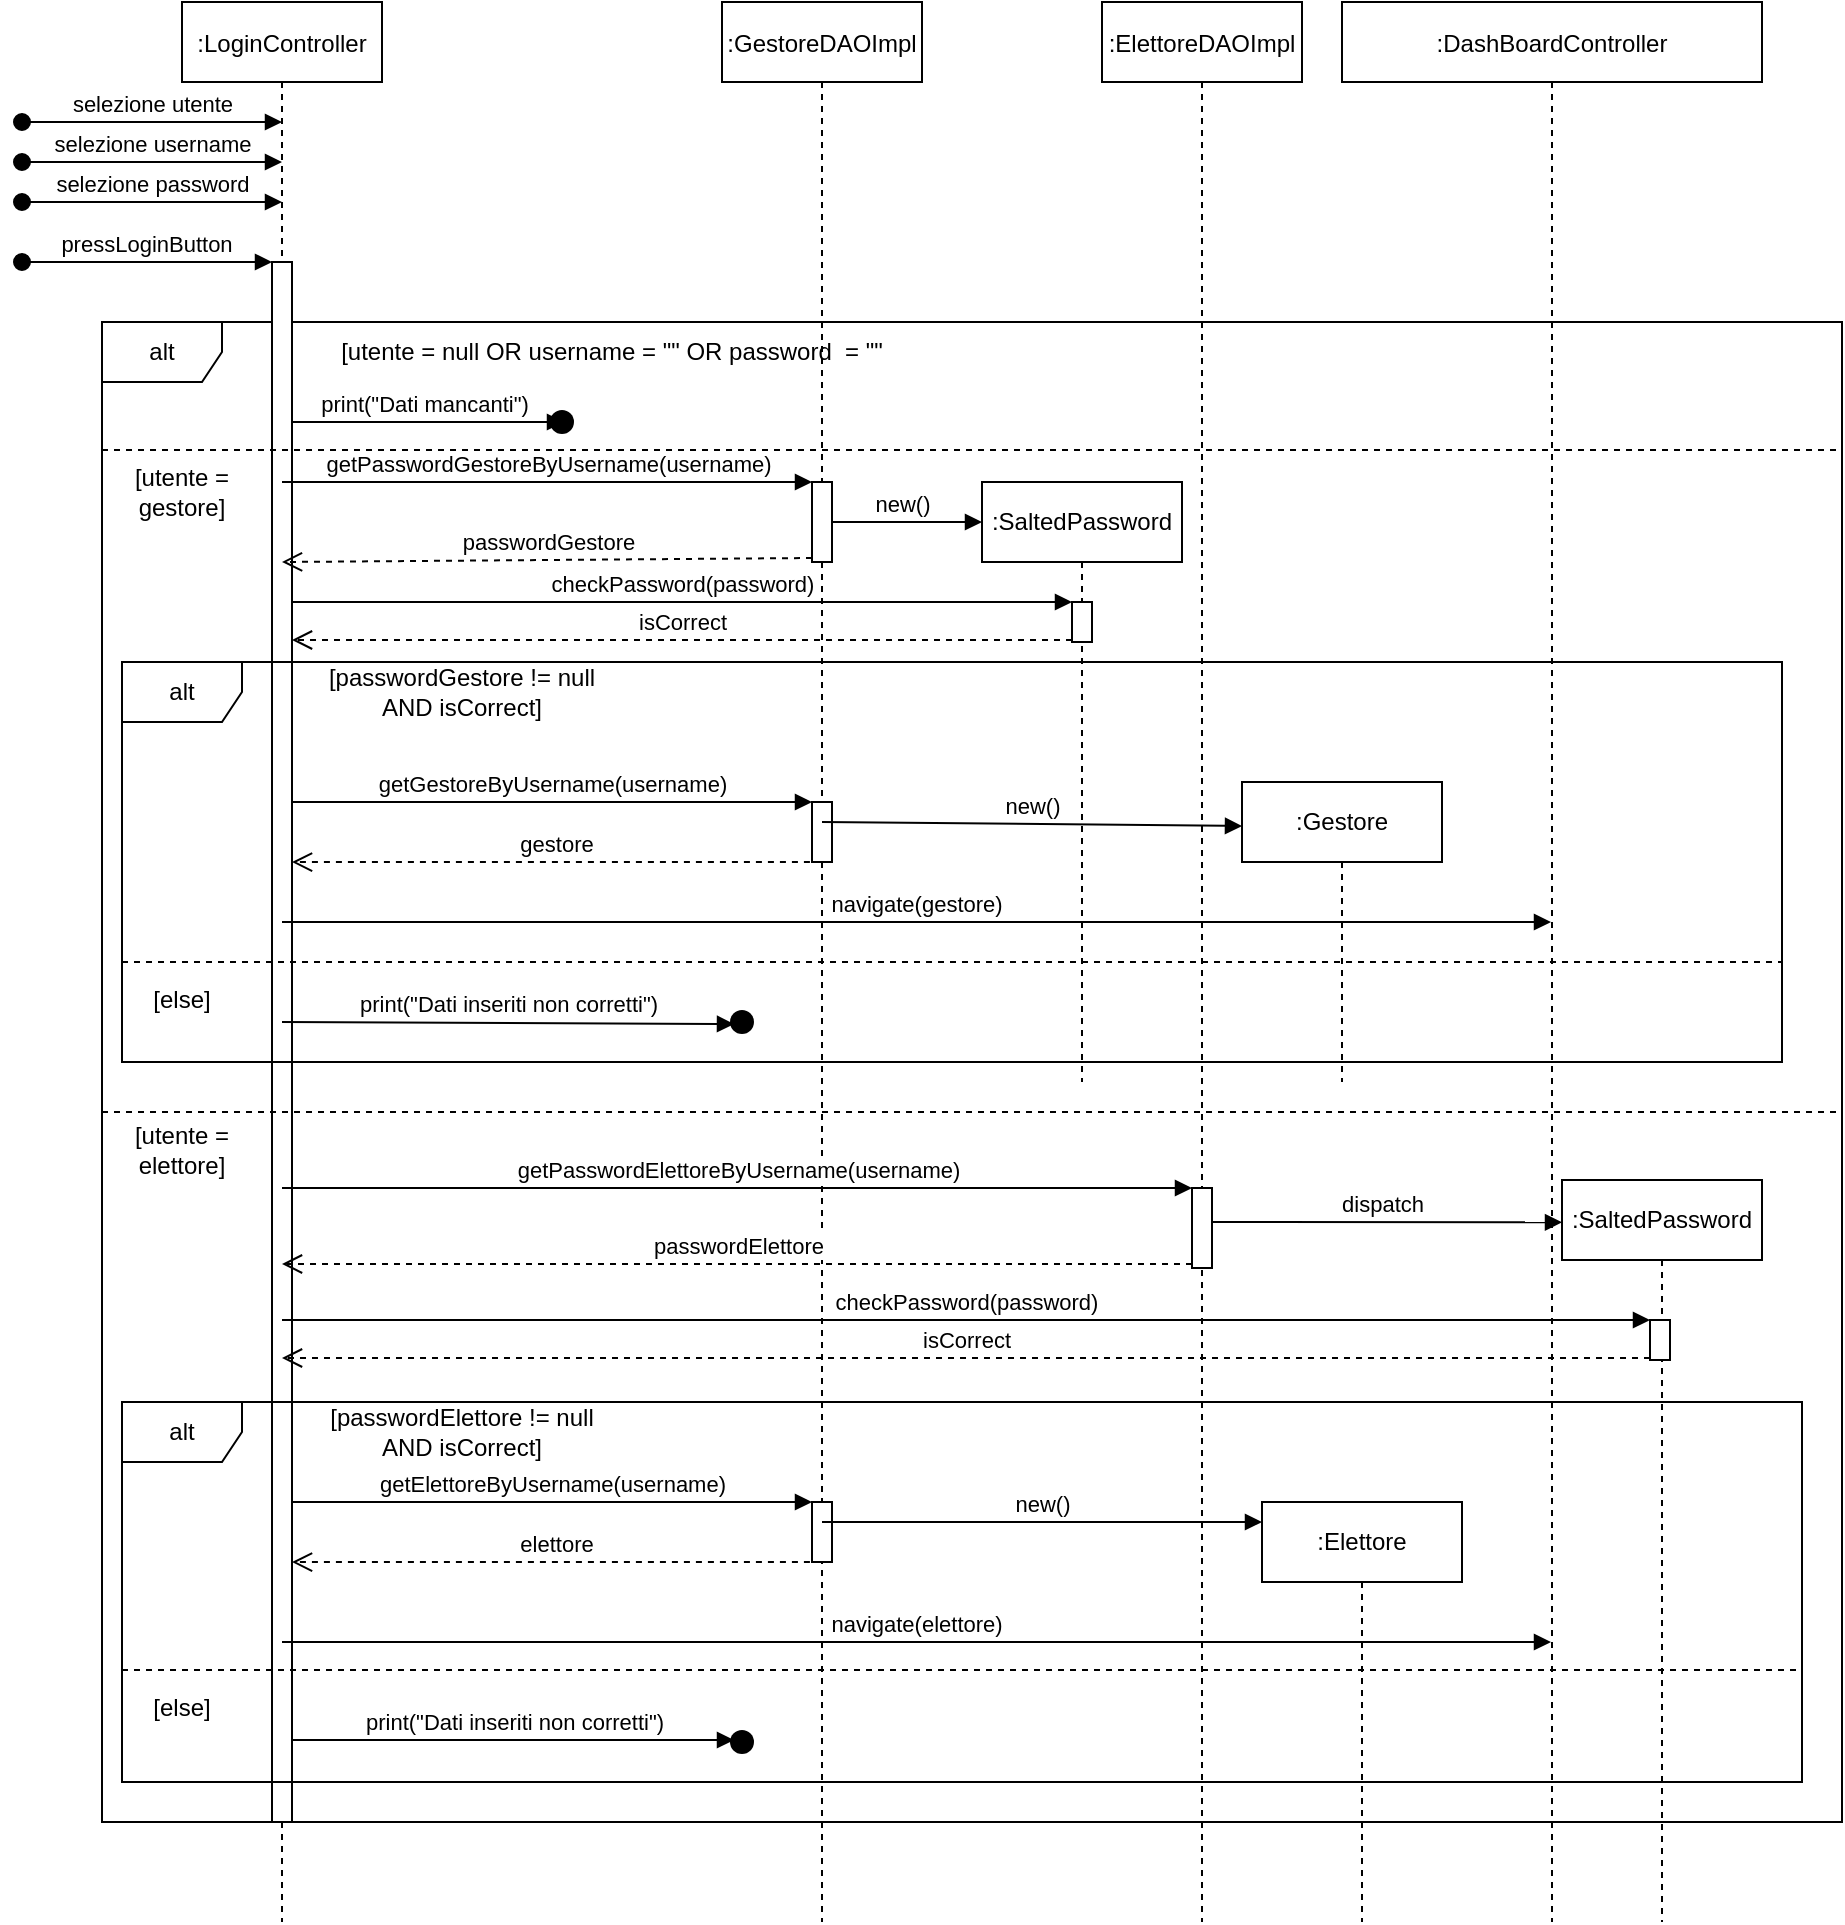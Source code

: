 <mxfile version="16.5.1" type="device"><diagram id="kgpKYQtTHZ0yAKxKKP6v" name="Page-1"><mxGraphModel dx="1296" dy="1206" grid="1" gridSize="10" guides="1" tooltips="1" connect="1" arrows="1" fold="1" page="1" pageScale="1" pageWidth="850" pageHeight="1100" math="0" shadow="0"><root><mxCell id="0"/><mxCell id="1" parent="0"/><mxCell id="0o_Y94iauyaKn3BgsupC-6" value="alt" style="shape=umlFrame;whiteSpace=wrap;html=1;" parent="1" vertex="1"><mxGeometry x="80" y="240" width="870" height="750" as="geometry"/></mxCell><mxCell id="3nuBFxr9cyL0pnOWT2aG-1" value=":LoginController" style="shape=umlLifeline;perimeter=lifelinePerimeter;container=1;collapsible=0;recursiveResize=0;rounded=0;shadow=0;strokeWidth=1;" parent="1" vertex="1"><mxGeometry x="120" y="80" width="100" height="960" as="geometry"/></mxCell><mxCell id="3nuBFxr9cyL0pnOWT2aG-3" value="pressLoginButton" style="verticalAlign=bottom;startArrow=oval;endArrow=block;startSize=8;shadow=0;strokeWidth=1;" parent="3nuBFxr9cyL0pnOWT2aG-1" target="3nuBFxr9cyL0pnOWT2aG-2" edge="1"><mxGeometry relative="1" as="geometry"><mxPoint x="-80" y="130" as="sourcePoint"/></mxGeometry></mxCell><mxCell id="0o_Y94iauyaKn3BgsupC-3" value="selezione utente" style="html=1;verticalAlign=bottom;startArrow=oval;startFill=1;endArrow=block;startSize=8;rounded=0;" parent="3nuBFxr9cyL0pnOWT2aG-1" edge="1"><mxGeometry width="60" relative="1" as="geometry"><mxPoint x="-80" y="60" as="sourcePoint"/><mxPoint x="50" y="60" as="targetPoint"/></mxGeometry></mxCell><mxCell id="0o_Y94iauyaKn3BgsupC-7" value="print(&quot;Dati mancanti&quot;)" style="html=1;verticalAlign=bottom;endArrow=block;rounded=0;" parent="3nuBFxr9cyL0pnOWT2aG-1" edge="1"><mxGeometry width="80" relative="1" as="geometry"><mxPoint x="50" y="210" as="sourcePoint"/><mxPoint x="191" y="210" as="targetPoint"/></mxGeometry></mxCell><mxCell id="3nuBFxr9cyL0pnOWT2aG-2" value="" style="points=[];perimeter=orthogonalPerimeter;rounded=0;shadow=0;strokeWidth=1;" parent="3nuBFxr9cyL0pnOWT2aG-1" vertex="1"><mxGeometry x="45" y="130" width="10" height="780" as="geometry"/></mxCell><mxCell id="0o_Y94iauyaKn3BgsupC-30" value="[utente = null OR username = &quot;&quot; OR password&amp;nbsp; = &quot;&quot;" style="text;html=1;strokeColor=none;fillColor=none;align=center;verticalAlign=middle;whiteSpace=wrap;rounded=0;dashed=1;" parent="3nuBFxr9cyL0pnOWT2aG-1" vertex="1"><mxGeometry x="60" y="160" width="310" height="30" as="geometry"/></mxCell><mxCell id="3nuBFxr9cyL0pnOWT2aG-5" value=":GestoreDAOImpl" style="shape=umlLifeline;perimeter=lifelinePerimeter;container=1;collapsible=0;recursiveResize=0;rounded=0;shadow=0;strokeWidth=1;" parent="1" vertex="1"><mxGeometry x="390" y="80" width="100" height="960" as="geometry"/></mxCell><mxCell id="0o_Y94iauyaKn3BgsupC-13" value="new()" style="html=1;verticalAlign=bottom;endArrow=block;rounded=0;" parent="3nuBFxr9cyL0pnOWT2aG-5" edge="1"><mxGeometry width="80" relative="1" as="geometry"><mxPoint x="50" y="260" as="sourcePoint"/><mxPoint x="130" y="260" as="targetPoint"/></mxGeometry></mxCell><mxCell id="0o_Y94iauyaKn3BgsupC-49" value="" style="html=1;points=[];perimeter=orthogonalPerimeter;" parent="3nuBFxr9cyL0pnOWT2aG-5" vertex="1"><mxGeometry x="45" y="240" width="10" height="40" as="geometry"/></mxCell><mxCell id="0o_Y94iauyaKn3BgsupC-50" value="getPasswordGestoreByUsername(username)" style="html=1;verticalAlign=bottom;endArrow=block;entryX=0;entryY=0;rounded=0;" parent="3nuBFxr9cyL0pnOWT2aG-5" target="0o_Y94iauyaKn3BgsupC-49" edge="1"><mxGeometry relative="1" as="geometry"><mxPoint x="-220" y="240" as="sourcePoint"/></mxGeometry></mxCell><mxCell id="0o_Y94iauyaKn3BgsupC-51" value="passwordGestore" style="html=1;verticalAlign=bottom;endArrow=open;dashed=1;endSize=8;exitX=0;exitY=0.95;rounded=0;" parent="3nuBFxr9cyL0pnOWT2aG-5" source="0o_Y94iauyaKn3BgsupC-49" edge="1"><mxGeometry relative="1" as="geometry"><mxPoint x="-220" y="280" as="targetPoint"/></mxGeometry></mxCell><mxCell id="0o_Y94iauyaKn3BgsupC-4" value="selezione username" style="html=1;verticalAlign=bottom;startArrow=oval;startFill=1;endArrow=block;startSize=8;rounded=0;" parent="1" edge="1"><mxGeometry width="60" relative="1" as="geometry"><mxPoint x="40" y="160" as="sourcePoint"/><mxPoint x="170" y="160" as="targetPoint"/></mxGeometry></mxCell><mxCell id="0o_Y94iauyaKn3BgsupC-5" value="selezione password" style="html=1;verticalAlign=bottom;startArrow=oval;startFill=1;endArrow=block;startSize=8;rounded=0;" parent="1" edge="1"><mxGeometry width="60" relative="1" as="geometry"><mxPoint x="40" y="180" as="sourcePoint"/><mxPoint x="170" y="180" as="targetPoint"/></mxGeometry></mxCell><mxCell id="0o_Y94iauyaKn3BgsupC-8" value="" style="ellipse;html=1;shape=endState;fillColor=#000000;strokeColor=none;" parent="1" vertex="1"><mxGeometry x="300" y="280" width="20" height="20" as="geometry"/></mxCell><mxCell id="0o_Y94iauyaKn3BgsupC-12" value=":SaltedPassword" style="shape=umlLifeline;perimeter=lifelinePerimeter;whiteSpace=wrap;html=1;container=1;collapsible=0;recursiveResize=0;outlineConnect=0;" parent="1" vertex="1"><mxGeometry x="520" y="320" width="100" height="300" as="geometry"/></mxCell><mxCell id="0o_Y94iauyaKn3BgsupC-14" value="" style="html=1;points=[];perimeter=orthogonalPerimeter;" parent="0o_Y94iauyaKn3BgsupC-12" vertex="1"><mxGeometry x="45" y="60" width="10" height="20" as="geometry"/></mxCell><mxCell id="0o_Y94iauyaKn3BgsupC-15" value="checkPassword(password)" style="html=1;verticalAlign=bottom;endArrow=block;entryX=0;entryY=0;rounded=0;" parent="1" source="3nuBFxr9cyL0pnOWT2aG-2" target="0o_Y94iauyaKn3BgsupC-14" edge="1"><mxGeometry relative="1" as="geometry"><mxPoint x="495" y="380" as="sourcePoint"/></mxGeometry></mxCell><mxCell id="0o_Y94iauyaKn3BgsupC-16" value="isCorrect" style="html=1;verticalAlign=bottom;endArrow=open;dashed=1;endSize=8;exitX=0;exitY=0.95;rounded=0;" parent="1" source="0o_Y94iauyaKn3BgsupC-14" target="3nuBFxr9cyL0pnOWT2aG-2" edge="1"><mxGeometry relative="1" as="geometry"><mxPoint x="495" y="456" as="targetPoint"/></mxGeometry></mxCell><mxCell id="0o_Y94iauyaKn3BgsupC-17" value="alt" style="shape=umlFrame;whiteSpace=wrap;html=1;" parent="1" vertex="1"><mxGeometry x="90" y="410" width="830" height="200" as="geometry"/></mxCell><mxCell id="0o_Y94iauyaKn3BgsupC-19" value="" style="html=1;points=[];perimeter=orthogonalPerimeter;" parent="1" vertex="1"><mxGeometry x="435" y="480" width="10" height="30" as="geometry"/></mxCell><mxCell id="0o_Y94iauyaKn3BgsupC-20" value="getGestoreByUsername(username)" style="html=1;verticalAlign=bottom;endArrow=block;entryX=0;entryY=0;rounded=0;" parent="1" source="3nuBFxr9cyL0pnOWT2aG-2" target="0o_Y94iauyaKn3BgsupC-19" edge="1"><mxGeometry relative="1" as="geometry"><mxPoint x="365" y="480" as="sourcePoint"/></mxGeometry></mxCell><mxCell id="0o_Y94iauyaKn3BgsupC-21" value="gestore" style="html=1;verticalAlign=bottom;endArrow=open;dashed=1;endSize=8;rounded=0;exitX=0.496;exitY=1.002;exitDx=0;exitDy=0;exitPerimeter=0;" parent="1" source="0o_Y94iauyaKn3BgsupC-19" target="3nuBFxr9cyL0pnOWT2aG-2" edge="1"><mxGeometry relative="1" as="geometry"><mxPoint x="365" y="556" as="targetPoint"/></mxGeometry></mxCell><mxCell id="0o_Y94iauyaKn3BgsupC-23" value=":Gestore" style="shape=umlLifeline;perimeter=lifelinePerimeter;whiteSpace=wrap;html=1;container=1;collapsible=0;recursiveResize=0;outlineConnect=0;" parent="1" vertex="1"><mxGeometry x="650" y="470" width="100" height="150" as="geometry"/></mxCell><mxCell id="0o_Y94iauyaKn3BgsupC-24" value="new()" style="html=1;verticalAlign=bottom;endArrow=block;rounded=0;" parent="1" edge="1"><mxGeometry width="80" relative="1" as="geometry"><mxPoint x="440" y="490" as="sourcePoint"/><mxPoint x="650" y="492" as="targetPoint"/></mxGeometry></mxCell><mxCell id="0o_Y94iauyaKn3BgsupC-25" value="navigate(gestore)" style="html=1;verticalAlign=bottom;endArrow=block;rounded=0;" parent="1" target="0o_Y94iauyaKn3BgsupC-1" edge="1"><mxGeometry width="80" relative="1" as="geometry"><mxPoint x="170" y="540" as="sourcePoint"/><mxPoint x="250" y="540" as="targetPoint"/></mxGeometry></mxCell><mxCell id="0o_Y94iauyaKn3BgsupC-1" value=":DashBoardController" style="shape=umlLifeline;perimeter=lifelinePerimeter;container=1;collapsible=0;recursiveResize=0;rounded=0;shadow=0;strokeWidth=1;" parent="1" vertex="1"><mxGeometry x="700" y="80" width="210" height="960" as="geometry"/></mxCell><mxCell id="0o_Y94iauyaKn3BgsupC-44" value=":SaltedPassword" style="shape=umlLifeline;perimeter=lifelinePerimeter;whiteSpace=wrap;html=1;container=1;collapsible=0;recursiveResize=0;outlineConnect=0;" parent="0o_Y94iauyaKn3BgsupC-1" vertex="1"><mxGeometry x="110" y="589" width="100" height="371" as="geometry"/></mxCell><mxCell id="0o_Y94iauyaKn3BgsupC-26" value="print(&quot;Dati inseriti non corretti&quot;)" style="html=1;verticalAlign=bottom;endArrow=block;rounded=0;" parent="1" edge="1"><mxGeometry width="80" relative="1" as="geometry"><mxPoint x="170" y="590.0" as="sourcePoint"/><mxPoint x="396" y="591" as="targetPoint"/></mxGeometry></mxCell><mxCell id="0o_Y94iauyaKn3BgsupC-27" value="" style="ellipse;html=1;shape=endState;fillColor=#000000;strokeColor=none;" parent="1" vertex="1"><mxGeometry x="390" y="580" width="20" height="20" as="geometry"/></mxCell><mxCell id="0o_Y94iauyaKn3BgsupC-28" value="" style="line;strokeWidth=1;fillColor=none;align=left;verticalAlign=middle;spacingTop=-1;spacingLeft=3;spacingRight=3;rotatable=0;labelPosition=right;points=[];portConstraint=eastwest;dashed=1;" parent="1" vertex="1"><mxGeometry x="90" y="556" width="830" height="8" as="geometry"/></mxCell><mxCell id="0o_Y94iauyaKn3BgsupC-29" value="" style="line;strokeWidth=1;fillColor=none;align=left;verticalAlign=middle;spacingTop=-1;spacingLeft=3;spacingRight=3;rotatable=0;labelPosition=right;points=[];portConstraint=eastwest;dashed=1;" parent="1" vertex="1"><mxGeometry x="80" y="300" width="870" height="8" as="geometry"/></mxCell><mxCell id="0o_Y94iauyaKn3BgsupC-31" value="[utente = gestore]" style="text;html=1;strokeColor=none;fillColor=none;align=center;verticalAlign=middle;whiteSpace=wrap;rounded=0;dashed=1;" parent="1" vertex="1"><mxGeometry x="90" y="310" width="60" height="30" as="geometry"/></mxCell><mxCell id="0o_Y94iauyaKn3BgsupC-32" value="[passwordGestore != null AND isCorrect]" style="text;html=1;strokeColor=none;fillColor=none;align=center;verticalAlign=middle;whiteSpace=wrap;rounded=0;dashed=1;" parent="1" vertex="1"><mxGeometry x="180" y="410" width="160" height="30" as="geometry"/></mxCell><mxCell id="0o_Y94iauyaKn3BgsupC-33" value="[else]" style="text;html=1;strokeColor=none;fillColor=none;align=center;verticalAlign=middle;whiteSpace=wrap;rounded=0;dashed=1;" parent="1" vertex="1"><mxGeometry x="90" y="564" width="60" height="30" as="geometry"/></mxCell><mxCell id="0o_Y94iauyaKn3BgsupC-34" value="" style="line;strokeWidth=1;fillColor=none;align=left;verticalAlign=middle;spacingTop=-1;spacingLeft=3;spacingRight=3;rotatable=0;labelPosition=right;points=[];portConstraint=eastwest;dashed=1;" parent="1" vertex="1"><mxGeometry x="80" y="631" width="870" height="8" as="geometry"/></mxCell><mxCell id="0o_Y94iauyaKn3BgsupC-35" value="[utente = elettore]" style="text;html=1;strokeColor=none;fillColor=none;align=center;verticalAlign=middle;whiteSpace=wrap;rounded=0;dashed=1;" parent="1" vertex="1"><mxGeometry x="90" y="639" width="60" height="30" as="geometry"/></mxCell><mxCell id="0o_Y94iauyaKn3BgsupC-36" value=":ElettoreDAOImpl" style="shape=umlLifeline;perimeter=lifelinePerimeter;container=1;collapsible=0;recursiveResize=0;rounded=0;shadow=0;strokeWidth=1;" parent="1" vertex="1"><mxGeometry x="580" y="80" width="100" height="960" as="geometry"/></mxCell><mxCell id="0o_Y94iauyaKn3BgsupC-45" value="dispatch" style="html=1;verticalAlign=bottom;endArrow=block;rounded=0;entryX=0;entryY=0.057;entryDx=0;entryDy=0;entryPerimeter=0;" parent="0o_Y94iauyaKn3BgsupC-36" target="0o_Y94iauyaKn3BgsupC-44" edge="1"><mxGeometry width="80" relative="1" as="geometry"><mxPoint x="50" y="610" as="sourcePoint"/><mxPoint x="130" y="610" as="targetPoint"/></mxGeometry></mxCell><mxCell id="0o_Y94iauyaKn3BgsupC-9" value="" style="html=1;points=[];perimeter=orthogonalPerimeter;" parent="1" vertex="1"><mxGeometry x="625" y="673" width="10" height="40" as="geometry"/></mxCell><mxCell id="0o_Y94iauyaKn3BgsupC-10" value="getPasswordElettoreByUsername(username)" style="html=1;verticalAlign=bottom;endArrow=block;entryX=0;entryY=0;rounded=0;" parent="1" source="3nuBFxr9cyL0pnOWT2aG-1" target="0o_Y94iauyaKn3BgsupC-9" edge="1"><mxGeometry relative="1" as="geometry"><mxPoint x="365" y="673.0" as="sourcePoint"/></mxGeometry></mxCell><mxCell id="0o_Y94iauyaKn3BgsupC-11" value="passwordElettore" style="html=1;verticalAlign=bottom;endArrow=open;dashed=1;endSize=8;exitX=0;exitY=0.95;rounded=0;" parent="1" source="0o_Y94iauyaKn3BgsupC-9" target="3nuBFxr9cyL0pnOWT2aG-1" edge="1"><mxGeometry relative="1" as="geometry"><mxPoint x="365" y="711.0" as="targetPoint"/></mxGeometry></mxCell><mxCell id="0o_Y94iauyaKn3BgsupC-46" value="" style="html=1;points=[];perimeter=orthogonalPerimeter;" parent="1" vertex="1"><mxGeometry x="854" y="739" width="10" height="20" as="geometry"/></mxCell><mxCell id="0o_Y94iauyaKn3BgsupC-47" value="checkPassword(password)" style="html=1;verticalAlign=bottom;endArrow=block;entryX=0;entryY=0;rounded=0;" parent="1" source="3nuBFxr9cyL0pnOWT2aG-1" target="0o_Y94iauyaKn3BgsupC-46" edge="1"><mxGeometry relative="1" as="geometry"><mxPoint x="464" y="739.0" as="sourcePoint"/></mxGeometry></mxCell><mxCell id="0o_Y94iauyaKn3BgsupC-48" value="isCorrect" style="html=1;verticalAlign=bottom;endArrow=open;dashed=1;endSize=8;exitX=0;exitY=0.95;rounded=0;" parent="1" source="0o_Y94iauyaKn3BgsupC-46" target="3nuBFxr9cyL0pnOWT2aG-1" edge="1"><mxGeometry relative="1" as="geometry"><mxPoint x="464" y="758" as="targetPoint"/></mxGeometry></mxCell><mxCell id="0o_Y94iauyaKn3BgsupC-53" value="alt" style="shape=umlFrame;whiteSpace=wrap;html=1;" parent="1" vertex="1"><mxGeometry x="90" y="780" width="840" height="190" as="geometry"/></mxCell><mxCell id="0o_Y94iauyaKn3BgsupC-54" value="[passwordElettore != null AND isCorrect]" style="text;html=1;strokeColor=none;fillColor=none;align=center;verticalAlign=middle;whiteSpace=wrap;rounded=0;dashed=1;" parent="1" vertex="1"><mxGeometry x="180" y="780" width="160" height="30" as="geometry"/></mxCell><mxCell id="0o_Y94iauyaKn3BgsupC-57" value="" style="html=1;points=[];perimeter=orthogonalPerimeter;" parent="1" vertex="1"><mxGeometry x="435" y="830" width="10" height="30" as="geometry"/></mxCell><mxCell id="0o_Y94iauyaKn3BgsupC-58" value="getElettoreByUsername(username)" style="html=1;verticalAlign=bottom;endArrow=block;entryX=0;entryY=0;rounded=0;" parent="1" target="0o_Y94iauyaKn3BgsupC-57" edge="1"><mxGeometry relative="1" as="geometry"><mxPoint x="175" y="830" as="sourcePoint"/></mxGeometry></mxCell><mxCell id="0o_Y94iauyaKn3BgsupC-59" value="elettore" style="html=1;verticalAlign=bottom;endArrow=open;dashed=1;endSize=8;rounded=0;exitX=0.496;exitY=1.002;exitDx=0;exitDy=0;exitPerimeter=0;" parent="1" source="0o_Y94iauyaKn3BgsupC-57" edge="1"><mxGeometry relative="1" as="geometry"><mxPoint x="175" y="860.06" as="targetPoint"/></mxGeometry></mxCell><mxCell id="0o_Y94iauyaKn3BgsupC-60" value="new()" style="html=1;verticalAlign=bottom;endArrow=block;rounded=0;" parent="1" edge="1"><mxGeometry width="80" relative="1" as="geometry"><mxPoint x="440" y="840" as="sourcePoint"/><mxPoint x="660" y="840" as="targetPoint"/></mxGeometry></mxCell><mxCell id="0o_Y94iauyaKn3BgsupC-61" value=":Elettore" style="shape=umlLifeline;perimeter=lifelinePerimeter;whiteSpace=wrap;html=1;container=1;collapsible=0;recursiveResize=0;outlineConnect=0;" parent="1" vertex="1"><mxGeometry x="660" y="830" width="100" height="210" as="geometry"/></mxCell><mxCell id="0o_Y94iauyaKn3BgsupC-62" value="navigate(elettore)" style="html=1;verticalAlign=bottom;endArrow=block;rounded=0;" parent="1" target="0o_Y94iauyaKn3BgsupC-1" edge="1"><mxGeometry width="80" relative="1" as="geometry"><mxPoint x="170" y="900" as="sourcePoint"/><mxPoint x="250" y="900" as="targetPoint"/></mxGeometry></mxCell><mxCell id="0o_Y94iauyaKn3BgsupC-63" value="" style="line;strokeWidth=1;fillColor=none;align=left;verticalAlign=middle;spacingTop=-1;spacingLeft=3;spacingRight=3;rotatable=0;labelPosition=right;points=[];portConstraint=eastwest;dashed=1;" parent="1" vertex="1"><mxGeometry x="90" y="910" width="840" height="8" as="geometry"/></mxCell><mxCell id="0o_Y94iauyaKn3BgsupC-64" value="[else]" style="text;html=1;strokeColor=none;fillColor=none;align=center;verticalAlign=middle;whiteSpace=wrap;rounded=0;dashed=1;" parent="1" vertex="1"><mxGeometry x="90" y="918" width="60" height="30" as="geometry"/></mxCell><mxCell id="0o_Y94iauyaKn3BgsupC-65" value="print(&quot;Dati inseriti non corretti&quot;)" style="html=1;verticalAlign=bottom;endArrow=block;rounded=0;" parent="1" source="3nuBFxr9cyL0pnOWT2aG-2" edge="1"><mxGeometry width="80" relative="1" as="geometry"><mxPoint x="170" y="948" as="sourcePoint"/><mxPoint x="396" y="949" as="targetPoint"/></mxGeometry></mxCell><mxCell id="0o_Y94iauyaKn3BgsupC-66" value="" style="ellipse;html=1;shape=endState;fillColor=#000000;strokeColor=none;" parent="1" vertex="1"><mxGeometry x="390" y="940" width="20" height="20" as="geometry"/></mxCell></root></mxGraphModel></diagram></mxfile>